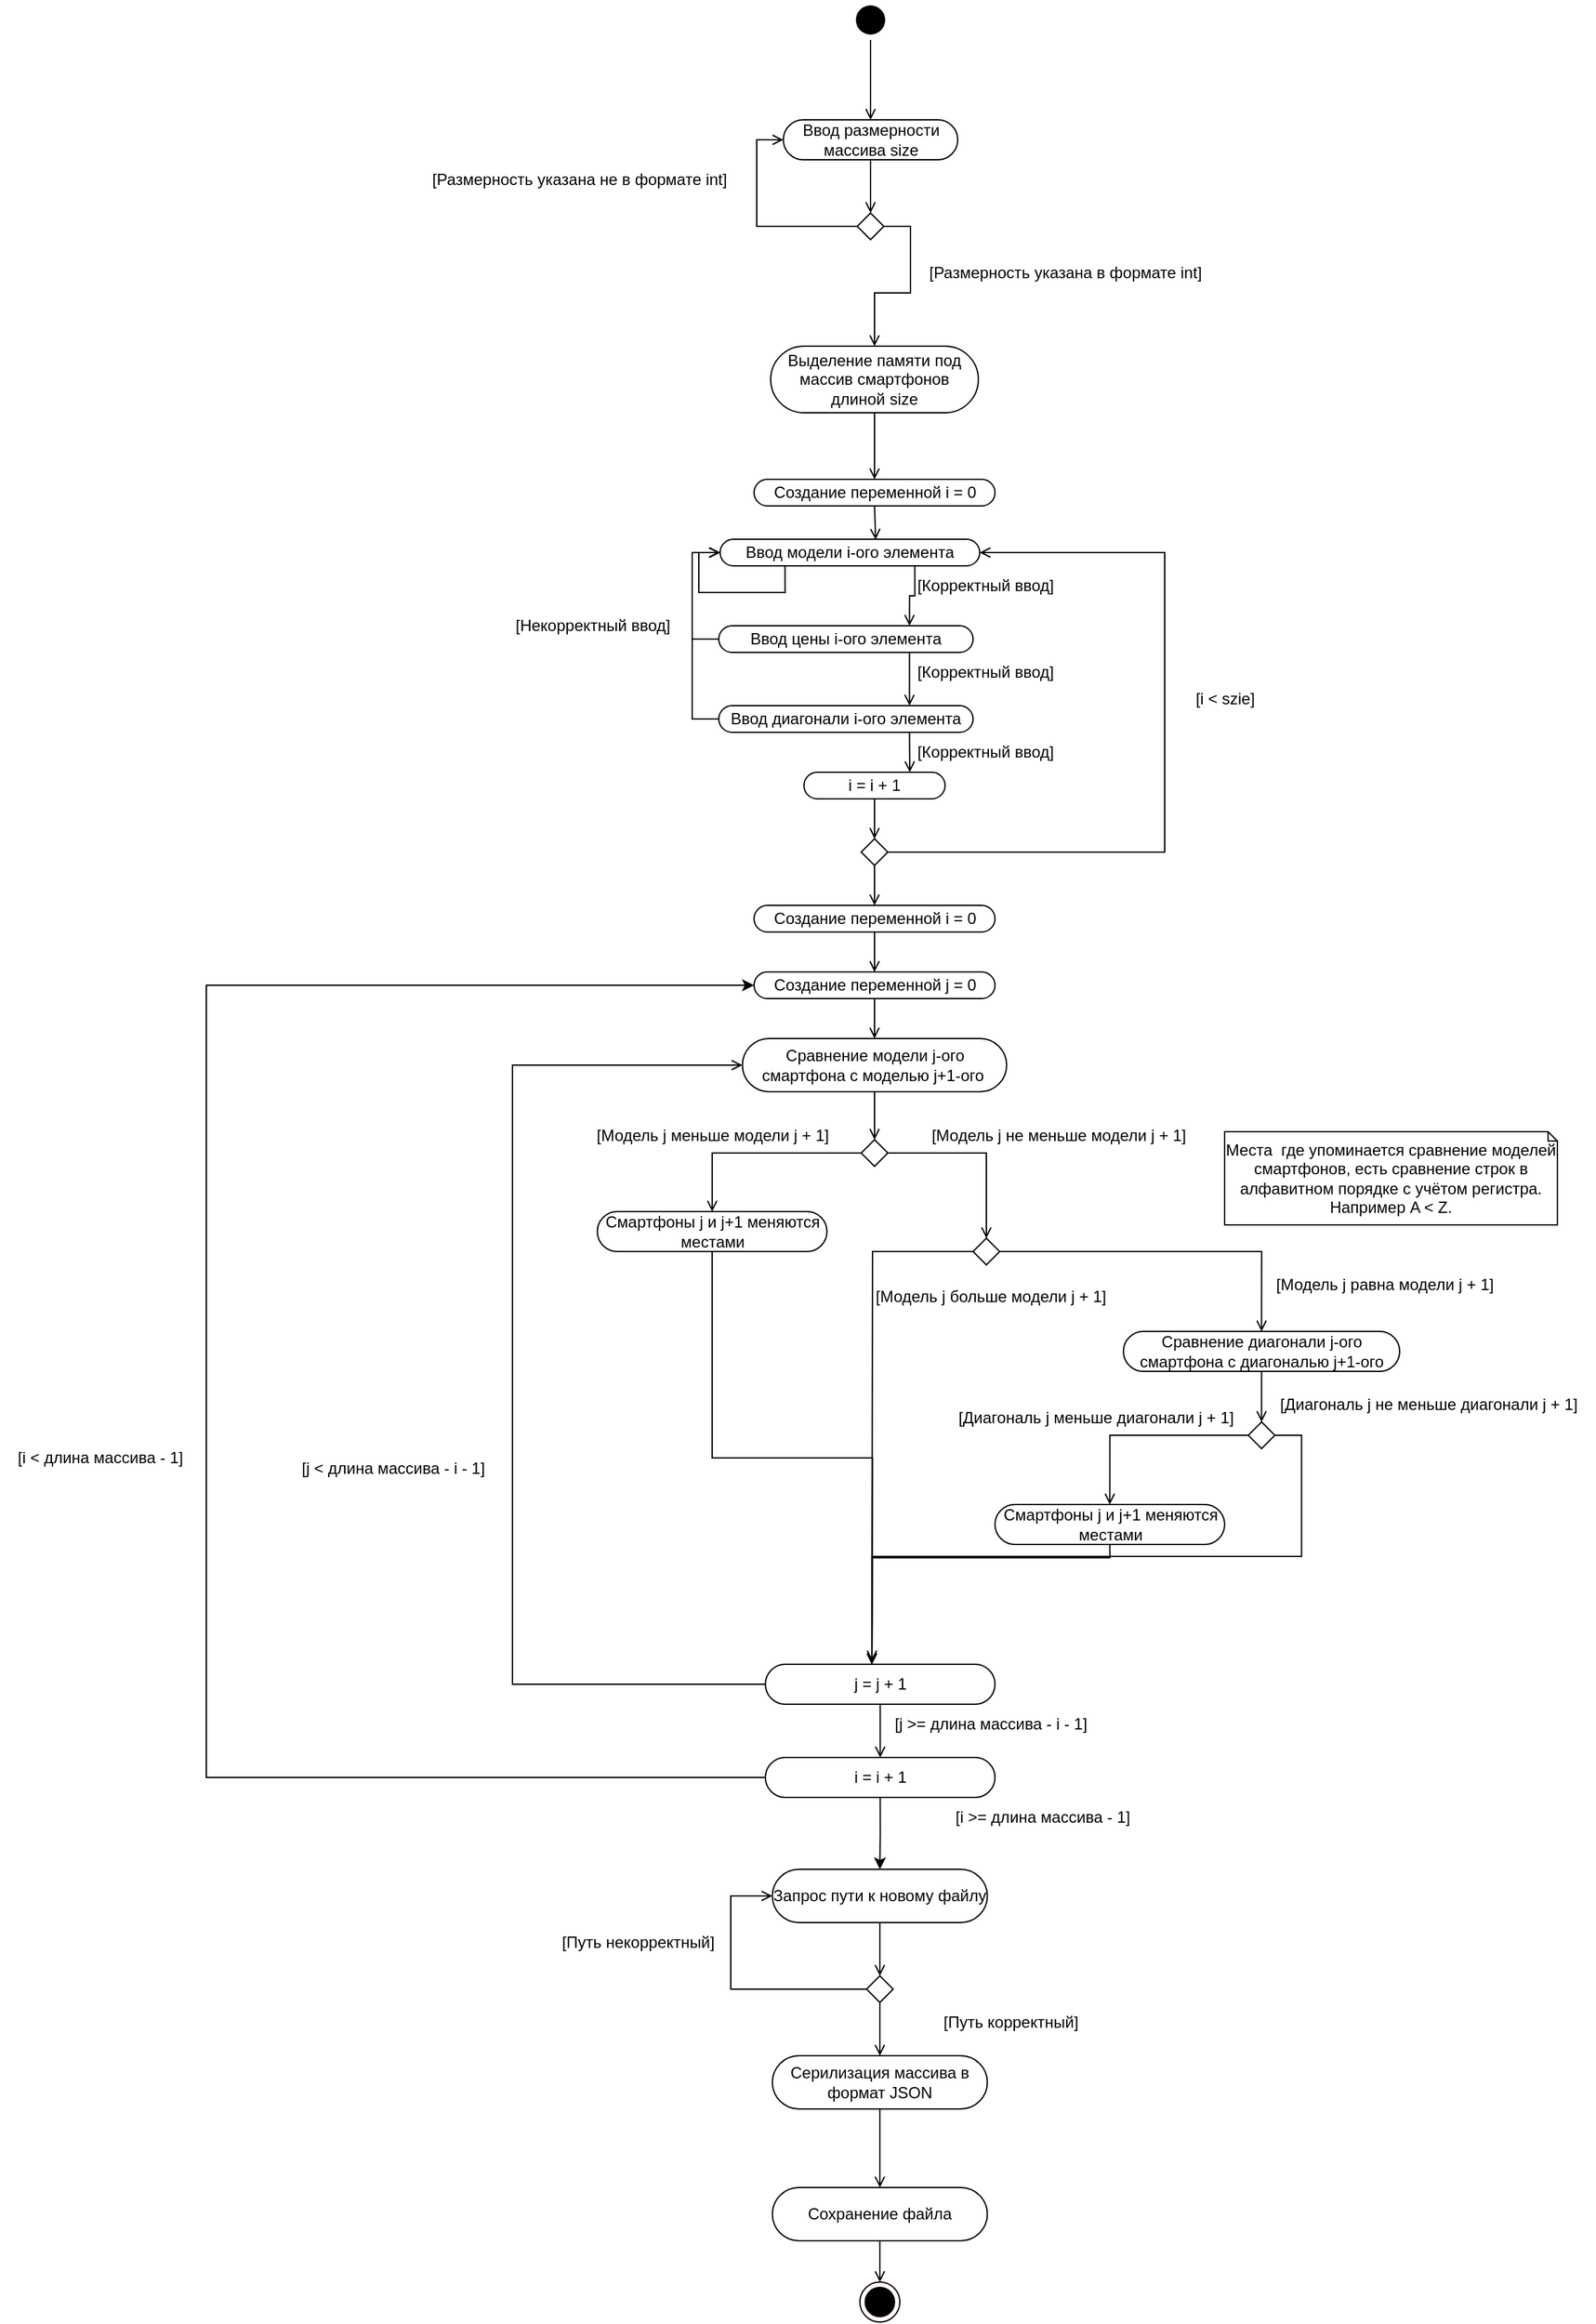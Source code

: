 <mxfile version="21.1.9" type="device">
  <diagram name="Страница 1" id="FUJyfEk33HiKqLZVbKmT">
    <mxGraphModel dx="1975" dy="663" grid="1" gridSize="10" guides="1" tooltips="1" connect="1" arrows="1" fold="1" page="1" pageScale="1" pageWidth="827" pageHeight="1169" math="0" shadow="0">
      <root>
        <mxCell id="0" />
        <mxCell id="1" parent="0" />
        <mxCell id="rsw7MymRpZkF1JD-pnbW-4" style="edgeStyle=orthogonalEdgeStyle;rounded=0;orthogonalLoop=1;jettySize=auto;html=1;exitX=0.5;exitY=1;exitDx=0;exitDy=0;endArrow=open;endFill=0;entryX=0.5;entryY=0.5;entryDx=0;entryDy=-15;entryPerimeter=0;" edge="1" parent="1" source="rsw7MymRpZkF1JD-pnbW-1" target="rsw7MymRpZkF1JD-pnbW-5">
          <mxGeometry relative="1" as="geometry">
            <mxPoint x="429" y="270" as="targetPoint" />
          </mxGeometry>
        </mxCell>
        <mxCell id="rsw7MymRpZkF1JD-pnbW-1" value="" style="ellipse;html=1;shape=endState;fillColor=#000000;strokeColor=none;" vertex="1" parent="1">
          <mxGeometry x="414" y="180" width="30" height="30" as="geometry" />
        </mxCell>
        <mxCell id="rsw7MymRpZkF1JD-pnbW-2" value="" style="ellipse;html=1;shape=endState;fillColor=#000000;strokeColor=#140000;" vertex="1" parent="1">
          <mxGeometry x="421" y="1894" width="30" height="30" as="geometry" />
        </mxCell>
        <mxCell id="rsw7MymRpZkF1JD-pnbW-7" style="edgeStyle=orthogonalEdgeStyle;rounded=0;orthogonalLoop=1;jettySize=auto;html=1;exitX=0.5;exitY=0.5;exitDx=0;exitDy=15;exitPerimeter=0;entryX=0.5;entryY=0;entryDx=0;entryDy=0;endArrow=open;endFill=0;" edge="1" parent="1" source="rsw7MymRpZkF1JD-pnbW-5" target="rsw7MymRpZkF1JD-pnbW-6">
          <mxGeometry relative="1" as="geometry" />
        </mxCell>
        <mxCell id="rsw7MymRpZkF1JD-pnbW-5" value="Ввод размерности массива size" style="html=1;dashed=0;whiteSpace=wrap;shape=mxgraph.dfd.start" vertex="1" parent="1">
          <mxGeometry x="363.5" y="270" width="131" height="30" as="geometry" />
        </mxCell>
        <mxCell id="rsw7MymRpZkF1JD-pnbW-9" style="edgeStyle=orthogonalEdgeStyle;rounded=0;orthogonalLoop=1;jettySize=auto;html=1;exitX=0;exitY=0.5;exitDx=0;exitDy=0;entryX=0;entryY=0.5;entryDx=0;entryDy=0;entryPerimeter=0;endArrow=open;endFill=0;" edge="1" parent="1" source="rsw7MymRpZkF1JD-pnbW-6" target="rsw7MymRpZkF1JD-pnbW-5">
          <mxGeometry relative="1" as="geometry">
            <mxPoint x="340" y="350.333" as="targetPoint" />
          </mxGeometry>
        </mxCell>
        <mxCell id="rsw7MymRpZkF1JD-pnbW-17" style="edgeStyle=orthogonalEdgeStyle;rounded=0;orthogonalLoop=1;jettySize=auto;html=1;exitX=1;exitY=0.5;exitDx=0;exitDy=0;entryX=0.5;entryY=0.5;entryDx=0;entryDy=-25;entryPerimeter=0;endArrow=open;endFill=0;" edge="1" parent="1" source="rsw7MymRpZkF1JD-pnbW-6" target="rsw7MymRpZkF1JD-pnbW-13">
          <mxGeometry relative="1" as="geometry" />
        </mxCell>
        <mxCell id="rsw7MymRpZkF1JD-pnbW-6" value="" style="rhombus;whiteSpace=wrap;html=1;" vertex="1" parent="1">
          <mxGeometry x="419" y="340" width="20" height="20" as="geometry" />
        </mxCell>
        <mxCell id="rsw7MymRpZkF1JD-pnbW-11" value="[Размерность указана не в формате int]" style="text;html=1;align=center;verticalAlign=middle;resizable=0;points=[];autosize=1;strokeColor=none;fillColor=none;" vertex="1" parent="1">
          <mxGeometry x="90" y="300" width="240" height="30" as="geometry" />
        </mxCell>
        <mxCell id="rsw7MymRpZkF1JD-pnbW-12" value="[Размерность указана в формате int]" style="text;html=1;align=center;verticalAlign=middle;resizable=0;points=[];autosize=1;strokeColor=none;fillColor=none;" vertex="1" parent="1">
          <mxGeometry x="460" y="370" width="230" height="30" as="geometry" />
        </mxCell>
        <mxCell id="rsw7MymRpZkF1JD-pnbW-16" style="edgeStyle=orthogonalEdgeStyle;rounded=0;orthogonalLoop=1;jettySize=auto;html=1;exitX=0.5;exitY=0.5;exitDx=0;exitDy=25;exitPerimeter=0;endArrow=open;endFill=0;entryX=0.5;entryY=0.5;entryDx=0;entryDy=-10;entryPerimeter=0;" edge="1" parent="1" source="rsw7MymRpZkF1JD-pnbW-13" target="rsw7MymRpZkF1JD-pnbW-18">
          <mxGeometry relative="1" as="geometry">
            <mxPoint x="432" y="550" as="targetPoint" />
          </mxGeometry>
        </mxCell>
        <mxCell id="rsw7MymRpZkF1JD-pnbW-13" value="Выделение памяти под массив смартфонов длиной size" style="html=1;dashed=0;whiteSpace=wrap;shape=mxgraph.dfd.start" vertex="1" parent="1">
          <mxGeometry x="354" y="440" width="156" height="50" as="geometry" />
        </mxCell>
        <mxCell id="rsw7MymRpZkF1JD-pnbW-61" style="edgeStyle=orthogonalEdgeStyle;rounded=0;orthogonalLoop=1;jettySize=auto;html=1;exitX=0.5;exitY=0.5;exitDx=0;exitDy=10;exitPerimeter=0;entryX=0.599;entryY=0.017;entryDx=0;entryDy=0;entryPerimeter=0;endArrow=open;endFill=0;" edge="1" parent="1" source="rsw7MymRpZkF1JD-pnbW-18" target="rsw7MymRpZkF1JD-pnbW-25">
          <mxGeometry relative="1" as="geometry" />
        </mxCell>
        <mxCell id="rsw7MymRpZkF1JD-pnbW-18" value="Создание переменной i = 0" style="html=1;dashed=0;whiteSpace=wrap;shape=mxgraph.dfd.start" vertex="1" parent="1">
          <mxGeometry x="341.5" y="540" width="181" height="20" as="geometry" />
        </mxCell>
        <mxCell id="rsw7MymRpZkF1JD-pnbW-21" style="edgeStyle=orthogonalEdgeStyle;rounded=0;orthogonalLoop=1;jettySize=auto;html=1;exitX=0.5;exitY=0.5;exitDx=0;exitDy=10;exitPerimeter=0;entryX=0.5;entryY=0;entryDx=0;entryDy=0;endArrow=open;endFill=0;" edge="1" parent="1" source="rsw7MymRpZkF1JD-pnbW-19" target="rsw7MymRpZkF1JD-pnbW-20">
          <mxGeometry relative="1" as="geometry" />
        </mxCell>
        <mxCell id="rsw7MymRpZkF1JD-pnbW-19" value="i = i + 1" style="html=1;dashed=0;whiteSpace=wrap;shape=mxgraph.dfd.start" vertex="1" parent="1">
          <mxGeometry x="379" y="760" width="106" height="20" as="geometry" />
        </mxCell>
        <mxCell id="rsw7MymRpZkF1JD-pnbW-23" style="edgeStyle=orthogonalEdgeStyle;rounded=0;orthogonalLoop=1;jettySize=auto;html=1;exitX=1;exitY=0.5;exitDx=0;exitDy=0;entryX=1;entryY=0.5;entryDx=0;entryDy=0;entryPerimeter=0;endArrow=open;endFill=0;" edge="1" parent="1" source="rsw7MymRpZkF1JD-pnbW-20" target="rsw7MymRpZkF1JD-pnbW-25">
          <mxGeometry relative="1" as="geometry">
            <mxPoint x="290" y="900" as="targetPoint" />
            <Array as="points">
              <mxPoint x="650" y="820" />
              <mxPoint x="650" y="595" />
            </Array>
          </mxGeometry>
        </mxCell>
        <mxCell id="rsw7MymRpZkF1JD-pnbW-60" style="edgeStyle=orthogonalEdgeStyle;rounded=0;orthogonalLoop=1;jettySize=auto;html=1;exitX=0.5;exitY=1;exitDx=0;exitDy=0;endArrow=open;endFill=0;entryX=0.5;entryY=0.5;entryDx=0;entryDy=-10;entryPerimeter=0;" edge="1" parent="1" source="rsw7MymRpZkF1JD-pnbW-20" target="rsw7MymRpZkF1JD-pnbW-62">
          <mxGeometry relative="1" as="geometry">
            <mxPoint x="432" y="860" as="targetPoint" />
          </mxGeometry>
        </mxCell>
        <mxCell id="rsw7MymRpZkF1JD-pnbW-20" value="" style="rhombus;whiteSpace=wrap;html=1;" vertex="1" parent="1">
          <mxGeometry x="422" y="810" width="20" height="20" as="geometry" />
        </mxCell>
        <mxCell id="rsw7MymRpZkF1JD-pnbW-32" style="edgeStyle=orthogonalEdgeStyle;rounded=0;orthogonalLoop=1;jettySize=auto;html=1;exitX=0.75;exitY=1;exitDx=0;exitDy=0;exitPerimeter=0;entryX=0.75;entryY=0;entryDx=0;entryDy=0;entryPerimeter=0;endArrow=open;endFill=0;" edge="1" parent="1" source="rsw7MymRpZkF1JD-pnbW-25" target="rsw7MymRpZkF1JD-pnbW-26">
          <mxGeometry relative="1" as="geometry">
            <mxPoint x="458.667" y="660" as="targetPoint" />
          </mxGeometry>
        </mxCell>
        <mxCell id="rsw7MymRpZkF1JD-pnbW-25" value="Ввод модели i-ого элемента" style="html=1;dashed=0;whiteSpace=wrap;shape=mxgraph.dfd.start" vertex="1" parent="1">
          <mxGeometry x="316" y="585" width="195" height="20" as="geometry" />
        </mxCell>
        <mxCell id="rsw7MymRpZkF1JD-pnbW-34" style="edgeStyle=orthogonalEdgeStyle;rounded=0;orthogonalLoop=1;jettySize=auto;html=1;exitX=0.75;exitY=1;exitDx=0;exitDy=0;exitPerimeter=0;entryX=0.75;entryY=0;entryDx=0;entryDy=0;entryPerimeter=0;endArrow=open;endFill=0;" edge="1" parent="1" source="rsw7MymRpZkF1JD-pnbW-26" target="rsw7MymRpZkF1JD-pnbW-27">
          <mxGeometry relative="1" as="geometry" />
        </mxCell>
        <mxCell id="rsw7MymRpZkF1JD-pnbW-46" style="edgeStyle=orthogonalEdgeStyle;rounded=0;orthogonalLoop=1;jettySize=auto;html=1;exitX=0;exitY=0.5;exitDx=0;exitDy=0;exitPerimeter=0;entryX=0;entryY=0.5;entryDx=0;entryDy=0;entryPerimeter=0;endArrow=open;endFill=0;" edge="1" parent="1" source="rsw7MymRpZkF1JD-pnbW-26" target="rsw7MymRpZkF1JD-pnbW-25">
          <mxGeometry relative="1" as="geometry" />
        </mxCell>
        <mxCell id="rsw7MymRpZkF1JD-pnbW-26" value="Ввод цены i-ого элемента" style="html=1;dashed=0;whiteSpace=wrap;shape=mxgraph.dfd.start" vertex="1" parent="1">
          <mxGeometry x="315" y="650" width="191" height="20" as="geometry" />
        </mxCell>
        <mxCell id="rsw7MymRpZkF1JD-pnbW-40" style="edgeStyle=orthogonalEdgeStyle;rounded=0;orthogonalLoop=1;jettySize=auto;html=1;exitX=0.75;exitY=1;exitDx=0;exitDy=0;exitPerimeter=0;entryX=0.75;entryY=0;entryDx=0;entryDy=0;entryPerimeter=0;endArrow=open;endFill=0;" edge="1" parent="1" source="rsw7MymRpZkF1JD-pnbW-27" target="rsw7MymRpZkF1JD-pnbW-19">
          <mxGeometry relative="1" as="geometry" />
        </mxCell>
        <mxCell id="rsw7MymRpZkF1JD-pnbW-44" style="edgeStyle=orthogonalEdgeStyle;rounded=0;orthogonalLoop=1;jettySize=auto;html=1;exitX=0;exitY=0.5;exitDx=0;exitDy=0;exitPerimeter=0;entryX=0;entryY=0.5;entryDx=0;entryDy=0;entryPerimeter=0;endArrow=open;endFill=0;" edge="1" parent="1" source="rsw7MymRpZkF1JD-pnbW-27" target="rsw7MymRpZkF1JD-pnbW-25">
          <mxGeometry relative="1" as="geometry" />
        </mxCell>
        <mxCell id="rsw7MymRpZkF1JD-pnbW-27" value="Ввод диагонали i-ого элемента" style="html=1;dashed=0;whiteSpace=wrap;shape=mxgraph.dfd.start" vertex="1" parent="1">
          <mxGeometry x="315" y="710" width="191" height="20" as="geometry" />
        </mxCell>
        <mxCell id="rsw7MymRpZkF1JD-pnbW-35" style="edgeStyle=orthogonalEdgeStyle;rounded=0;orthogonalLoop=1;jettySize=auto;html=1;exitX=0.5;exitY=0.5;exitDx=0;exitDy=10;exitPerimeter=0;" edge="1" parent="1" source="rsw7MymRpZkF1JD-pnbW-27" target="rsw7MymRpZkF1JD-pnbW-27">
          <mxGeometry relative="1" as="geometry" />
        </mxCell>
        <mxCell id="rsw7MymRpZkF1JD-pnbW-37" value="[Некорректный ввод]" style="text;html=1;align=center;verticalAlign=middle;resizable=0;points=[];autosize=1;strokeColor=none;fillColor=none;" vertex="1" parent="1">
          <mxGeometry x="150" y="635" width="140" height="30" as="geometry" />
        </mxCell>
        <mxCell id="rsw7MymRpZkF1JD-pnbW-38" value="[Корректный ввод]" style="text;html=1;align=center;verticalAlign=middle;resizable=0;points=[];autosize=1;strokeColor=none;fillColor=none;" vertex="1" parent="1">
          <mxGeometry x="450" y="605" width="130" height="30" as="geometry" />
        </mxCell>
        <mxCell id="rsw7MymRpZkF1JD-pnbW-39" value="[Корректный ввод]" style="text;html=1;align=center;verticalAlign=middle;resizable=0;points=[];autosize=1;strokeColor=none;fillColor=none;" vertex="1" parent="1">
          <mxGeometry x="450" y="670" width="130" height="30" as="geometry" />
        </mxCell>
        <mxCell id="rsw7MymRpZkF1JD-pnbW-42" value="[Корректный ввод]" style="text;html=1;align=center;verticalAlign=middle;resizable=0;points=[];autosize=1;strokeColor=none;fillColor=none;" vertex="1" parent="1">
          <mxGeometry x="450" y="730" width="130" height="30" as="geometry" />
        </mxCell>
        <mxCell id="rsw7MymRpZkF1JD-pnbW-43" value="[i &amp;lt; szie]" style="text;html=1;align=center;verticalAlign=middle;resizable=0;points=[];autosize=1;strokeColor=none;fillColor=none;" vertex="1" parent="1">
          <mxGeometry x="660" y="690" width="70" height="30" as="geometry" />
        </mxCell>
        <mxCell id="rsw7MymRpZkF1JD-pnbW-47" style="edgeStyle=orthogonalEdgeStyle;rounded=0;orthogonalLoop=1;jettySize=auto;html=1;exitX=0.25;exitY=1;exitDx=0;exitDy=0;exitPerimeter=0;entryX=0;entryY=0.5;entryDx=0;entryDy=0;entryPerimeter=0;endArrow=open;endFill=0;" edge="1" parent="1" source="rsw7MymRpZkF1JD-pnbW-25" target="rsw7MymRpZkF1JD-pnbW-25">
          <mxGeometry relative="1" as="geometry">
            <Array as="points">
              <mxPoint x="365" y="625" />
              <mxPoint x="300" y="625" />
              <mxPoint x="300" y="595" />
            </Array>
          </mxGeometry>
        </mxCell>
        <mxCell id="rsw7MymRpZkF1JD-pnbW-52" style="edgeStyle=orthogonalEdgeStyle;rounded=0;orthogonalLoop=1;jettySize=auto;html=1;exitX=0.5;exitY=0.5;exitDx=0;exitDy=20;exitPerimeter=0;entryX=0.5;entryY=0;entryDx=0;entryDy=0;endArrow=open;endFill=0;" edge="1" parent="1" source="rsw7MymRpZkF1JD-pnbW-48" target="rsw7MymRpZkF1JD-pnbW-50">
          <mxGeometry relative="1" as="geometry" />
        </mxCell>
        <mxCell id="rsw7MymRpZkF1JD-pnbW-48" value="Запрос пути к новому файлу" style="html=1;dashed=0;whiteSpace=wrap;shape=mxgraph.dfd.start" vertex="1" parent="1">
          <mxGeometry x="355.25" y="1584" width="161.5" height="40" as="geometry" />
        </mxCell>
        <mxCell id="rsw7MymRpZkF1JD-pnbW-59" style="edgeStyle=orthogonalEdgeStyle;rounded=0;orthogonalLoop=1;jettySize=auto;html=1;exitX=0.5;exitY=0.5;exitDx=0;exitDy=20;exitPerimeter=0;entryX=0.5;entryY=0;entryDx=0;entryDy=0;endArrow=open;endFill=0;" edge="1" parent="1" source="rsw7MymRpZkF1JD-pnbW-49" target="rsw7MymRpZkF1JD-pnbW-2">
          <mxGeometry relative="1" as="geometry" />
        </mxCell>
        <mxCell id="rsw7MymRpZkF1JD-pnbW-49" value="Сохранение файла" style="html=1;dashed=0;whiteSpace=wrap;shape=mxgraph.dfd.start" vertex="1" parent="1">
          <mxGeometry x="355.25" y="1823" width="161.5" height="40" as="geometry" />
        </mxCell>
        <mxCell id="rsw7MymRpZkF1JD-pnbW-53" style="edgeStyle=orthogonalEdgeStyle;rounded=0;orthogonalLoop=1;jettySize=auto;html=1;exitX=0;exitY=0.5;exitDx=0;exitDy=0;entryX=0;entryY=0.5;entryDx=0;entryDy=0;entryPerimeter=0;endArrow=open;endFill=0;" edge="1" parent="1" source="rsw7MymRpZkF1JD-pnbW-50" target="rsw7MymRpZkF1JD-pnbW-48">
          <mxGeometry relative="1" as="geometry">
            <Array as="points">
              <mxPoint x="324" y="1674" />
              <mxPoint x="324" y="1604" />
            </Array>
          </mxGeometry>
        </mxCell>
        <mxCell id="rsw7MymRpZkF1JD-pnbW-57" style="edgeStyle=orthogonalEdgeStyle;rounded=0;orthogonalLoop=1;jettySize=auto;html=1;exitX=0.5;exitY=1;exitDx=0;exitDy=0;entryX=0.5;entryY=0.5;entryDx=0;entryDy=-20;entryPerimeter=0;endArrow=open;endFill=0;" edge="1" parent="1" source="rsw7MymRpZkF1JD-pnbW-50" target="rsw7MymRpZkF1JD-pnbW-56">
          <mxGeometry relative="1" as="geometry" />
        </mxCell>
        <mxCell id="rsw7MymRpZkF1JD-pnbW-50" value="" style="rhombus;whiteSpace=wrap;html=1;" vertex="1" parent="1">
          <mxGeometry x="426" y="1664" width="20" height="20" as="geometry" />
        </mxCell>
        <mxCell id="rsw7MymRpZkF1JD-pnbW-54" value="[Путь некорректный]" style="text;html=1;align=center;verticalAlign=middle;resizable=0;points=[];autosize=1;strokeColor=none;fillColor=none;" vertex="1" parent="1">
          <mxGeometry x="184" y="1624" width="140" height="30" as="geometry" />
        </mxCell>
        <mxCell id="rsw7MymRpZkF1JD-pnbW-55" value="[Путь корректный]" style="text;html=1;align=center;verticalAlign=middle;resizable=0;points=[];autosize=1;strokeColor=none;fillColor=none;" vertex="1" parent="1">
          <mxGeometry x="474" y="1684" width="120" height="30" as="geometry" />
        </mxCell>
        <mxCell id="rsw7MymRpZkF1JD-pnbW-58" style="edgeStyle=orthogonalEdgeStyle;rounded=0;orthogonalLoop=1;jettySize=auto;html=1;exitX=0.5;exitY=0.5;exitDx=0;exitDy=20;exitPerimeter=0;entryX=0.5;entryY=0.5;entryDx=0;entryDy=-20;entryPerimeter=0;endArrow=open;endFill=0;" edge="1" parent="1" source="rsw7MymRpZkF1JD-pnbW-56" target="rsw7MymRpZkF1JD-pnbW-49">
          <mxGeometry relative="1" as="geometry" />
        </mxCell>
        <mxCell id="rsw7MymRpZkF1JD-pnbW-56" value="Серилизация массива в формат JSON" style="html=1;dashed=0;whiteSpace=wrap;shape=mxgraph.dfd.start" vertex="1" parent="1">
          <mxGeometry x="355.25" y="1724" width="161.5" height="40" as="geometry" />
        </mxCell>
        <mxCell id="rsw7MymRpZkF1JD-pnbW-64" style="edgeStyle=orthogonalEdgeStyle;rounded=0;orthogonalLoop=1;jettySize=auto;html=1;exitX=0.5;exitY=0.5;exitDx=0;exitDy=10;exitPerimeter=0;entryX=0.5;entryY=0.5;entryDx=0;entryDy=-10;entryPerimeter=0;endArrow=open;endFill=0;" edge="1" parent="1" source="rsw7MymRpZkF1JD-pnbW-62" target="rsw7MymRpZkF1JD-pnbW-63">
          <mxGeometry relative="1" as="geometry" />
        </mxCell>
        <mxCell id="rsw7MymRpZkF1JD-pnbW-62" value="Создание переменной i = 0" style="html=1;dashed=0;whiteSpace=wrap;shape=mxgraph.dfd.start" vertex="1" parent="1">
          <mxGeometry x="341.5" y="860" width="181" height="20" as="geometry" />
        </mxCell>
        <mxCell id="rsw7MymRpZkF1JD-pnbW-65" style="edgeStyle=orthogonalEdgeStyle;rounded=0;orthogonalLoop=1;jettySize=auto;html=1;exitX=0.5;exitY=0.5;exitDx=0;exitDy=10;exitPerimeter=0;endArrow=open;endFill=0;entryX=0.5;entryY=0.5;entryDx=0;entryDy=-20;entryPerimeter=0;" edge="1" parent="1" source="rsw7MymRpZkF1JD-pnbW-63" target="rsw7MymRpZkF1JD-pnbW-66">
          <mxGeometry relative="1" as="geometry">
            <mxPoint x="432" y="960" as="targetPoint" />
          </mxGeometry>
        </mxCell>
        <mxCell id="rsw7MymRpZkF1JD-pnbW-63" value="Создание переменной j = 0" style="html=1;dashed=0;whiteSpace=wrap;shape=mxgraph.dfd.start" vertex="1" parent="1">
          <mxGeometry x="341.5" y="910" width="181" height="20" as="geometry" />
        </mxCell>
        <mxCell id="rsw7MymRpZkF1JD-pnbW-68" style="edgeStyle=orthogonalEdgeStyle;rounded=0;orthogonalLoop=1;jettySize=auto;html=1;exitX=0.5;exitY=0.5;exitDx=0;exitDy=20;exitPerimeter=0;entryX=0;entryY=0.5;entryDx=0;entryDy=0;endArrow=open;endFill=0;" edge="1" parent="1" source="rsw7MymRpZkF1JD-pnbW-66" target="rsw7MymRpZkF1JD-pnbW-67">
          <mxGeometry relative="1" as="geometry" />
        </mxCell>
        <mxCell id="rsw7MymRpZkF1JD-pnbW-66" value="Сравнение модели j-ого смартфона с моделью j+1-ого&amp;nbsp;" style="html=1;dashed=0;whiteSpace=wrap;shape=mxgraph.dfd.start" vertex="1" parent="1">
          <mxGeometry x="332.75" y="960" width="198.5" height="40" as="geometry" />
        </mxCell>
        <mxCell id="rsw7MymRpZkF1JD-pnbW-70" style="edgeStyle=orthogonalEdgeStyle;rounded=0;orthogonalLoop=1;jettySize=auto;html=1;exitX=0.5;exitY=1;exitDx=0;exitDy=0;endArrow=open;endFill=0;" edge="1" parent="1" source="rsw7MymRpZkF1JD-pnbW-67" target="rsw7MymRpZkF1JD-pnbW-71">
          <mxGeometry relative="1" as="geometry">
            <mxPoint x="360" y="1100" as="targetPoint" />
          </mxGeometry>
        </mxCell>
        <mxCell id="rsw7MymRpZkF1JD-pnbW-74" style="edgeStyle=orthogonalEdgeStyle;rounded=0;orthogonalLoop=1;jettySize=auto;html=1;exitX=0.5;exitY=0;exitDx=0;exitDy=0;entryX=0;entryY=0.5;entryDx=0;entryDy=0;endArrow=open;endFill=0;" edge="1" parent="1" source="rsw7MymRpZkF1JD-pnbW-67" target="rsw7MymRpZkF1JD-pnbW-73">
          <mxGeometry relative="1" as="geometry" />
        </mxCell>
        <mxCell id="rsw7MymRpZkF1JD-pnbW-67" value="" style="rhombus;whiteSpace=wrap;html=1;direction=south;" vertex="1" parent="1">
          <mxGeometry x="422" y="1036" width="20" height="20" as="geometry" />
        </mxCell>
        <mxCell id="rsw7MymRpZkF1JD-pnbW-92" style="edgeStyle=orthogonalEdgeStyle;rounded=0;orthogonalLoop=1;jettySize=auto;html=1;exitX=0.5;exitY=0.5;exitDx=0;exitDy=15;exitPerimeter=0;endArrow=open;endFill=0;" edge="1" parent="1" source="rsw7MymRpZkF1JD-pnbW-71">
          <mxGeometry relative="1" as="geometry">
            <mxPoint x="430" y="1430" as="targetPoint" />
          </mxGeometry>
        </mxCell>
        <mxCell id="rsw7MymRpZkF1JD-pnbW-71" value="Смартфоны j и j+1 меняются местами" style="html=1;dashed=0;whiteSpace=wrap;shape=mxgraph.dfd.start" vertex="1" parent="1">
          <mxGeometry x="223.75" y="1090" width="172.5" height="30" as="geometry" />
        </mxCell>
        <mxCell id="rsw7MymRpZkF1JD-pnbW-72" value="[Модель j меньше модели j + 1]" style="text;html=1;align=center;verticalAlign=middle;resizable=0;points=[];autosize=1;strokeColor=none;fillColor=none;" vertex="1" parent="1">
          <mxGeometry x="210" y="1018" width="200" height="30" as="geometry" />
        </mxCell>
        <mxCell id="rsw7MymRpZkF1JD-pnbW-76" style="edgeStyle=orthogonalEdgeStyle;rounded=0;orthogonalLoop=1;jettySize=auto;html=1;exitX=0.5;exitY=1;exitDx=0;exitDy=0;endArrow=open;endFill=0;" edge="1" parent="1" source="rsw7MymRpZkF1JD-pnbW-73">
          <mxGeometry relative="1" as="geometry">
            <mxPoint x="430" y="1430" as="targetPoint" />
          </mxGeometry>
        </mxCell>
        <mxCell id="rsw7MymRpZkF1JD-pnbW-79" style="edgeStyle=orthogonalEdgeStyle;rounded=0;orthogonalLoop=1;jettySize=auto;html=1;exitX=0.5;exitY=0;exitDx=0;exitDy=0;endArrow=open;endFill=0;entryX=0.5;entryY=0.5;entryDx=0;entryDy=-15;entryPerimeter=0;" edge="1" parent="1" source="rsw7MymRpZkF1JD-pnbW-73" target="rsw7MymRpZkF1JD-pnbW-81">
          <mxGeometry relative="1" as="geometry">
            <mxPoint x="720" y="1180" as="targetPoint" />
          </mxGeometry>
        </mxCell>
        <mxCell id="rsw7MymRpZkF1JD-pnbW-73" value="" style="rhombus;whiteSpace=wrap;html=1;direction=south;" vertex="1" parent="1">
          <mxGeometry x="506" y="1110" width="20" height="20" as="geometry" />
        </mxCell>
        <mxCell id="rsw7MymRpZkF1JD-pnbW-75" value="[Модель j не меньше модели j + 1]" style="text;html=1;align=center;verticalAlign=middle;resizable=0;points=[];autosize=1;strokeColor=none;fillColor=none;" vertex="1" parent="1">
          <mxGeometry x="465" y="1018" width="210" height="30" as="geometry" />
        </mxCell>
        <mxCell id="rsw7MymRpZkF1JD-pnbW-77" value="[Модель j больше модели j + 1]" style="text;html=1;align=center;verticalAlign=middle;resizable=0;points=[];autosize=1;strokeColor=none;fillColor=none;" vertex="1" parent="1">
          <mxGeometry x="419" y="1139" width="200" height="30" as="geometry" />
        </mxCell>
        <mxCell id="rsw7MymRpZkF1JD-pnbW-78" value="Места&amp;nbsp; где упоминается сравнение моделей смартфонов, есть сравнение строк в алфавитном порядке с учётом регистра. Например A &amp;lt; Z." style="shape=note;whiteSpace=wrap;html=1;backgroundOutline=1;darkOpacity=0.05;size=7;" vertex="1" parent="1">
          <mxGeometry x="695" y="1030" width="250" height="70" as="geometry" />
        </mxCell>
        <mxCell id="rsw7MymRpZkF1JD-pnbW-80" value="[Модель j равна модели j + 1]" style="text;html=1;align=center;verticalAlign=middle;resizable=0;points=[];autosize=1;strokeColor=none;fillColor=none;" vertex="1" parent="1">
          <mxGeometry x="720" y="1130" width="190" height="30" as="geometry" />
        </mxCell>
        <mxCell id="rsw7MymRpZkF1JD-pnbW-83" style="edgeStyle=orthogonalEdgeStyle;rounded=0;orthogonalLoop=1;jettySize=auto;html=1;exitX=0.5;exitY=0.5;exitDx=0;exitDy=15;exitPerimeter=0;entryX=0;entryY=0.5;entryDx=0;entryDy=0;endArrow=open;endFill=0;" edge="1" parent="1" source="rsw7MymRpZkF1JD-pnbW-81" target="rsw7MymRpZkF1JD-pnbW-82">
          <mxGeometry relative="1" as="geometry" />
        </mxCell>
        <mxCell id="rsw7MymRpZkF1JD-pnbW-81" value="Сравнение диагонали j-ого смартфона с диагональю j+1-ого" style="html=1;dashed=0;whiteSpace=wrap;shape=mxgraph.dfd.start" vertex="1" parent="1">
          <mxGeometry x="619" y="1180" width="207.5" height="30" as="geometry" />
        </mxCell>
        <mxCell id="rsw7MymRpZkF1JD-pnbW-86" style="edgeStyle=orthogonalEdgeStyle;rounded=0;orthogonalLoop=1;jettySize=auto;html=1;exitX=0.5;exitY=0;exitDx=0;exitDy=0;endArrow=open;endFill=0;" edge="1" parent="1" source="rsw7MymRpZkF1JD-pnbW-82">
          <mxGeometry relative="1" as="geometry">
            <mxPoint x="430" y="1430" as="targetPoint" />
          </mxGeometry>
        </mxCell>
        <mxCell id="rsw7MymRpZkF1JD-pnbW-89" style="edgeStyle=orthogonalEdgeStyle;rounded=0;orthogonalLoop=1;jettySize=auto;html=1;exitX=0.5;exitY=1;exitDx=0;exitDy=0;endArrow=open;endFill=0;entryX=0.5;entryY=0.5;entryDx=0;entryDy=-15;entryPerimeter=0;" edge="1" parent="1" source="rsw7MymRpZkF1JD-pnbW-82" target="rsw7MymRpZkF1JD-pnbW-90">
          <mxGeometry relative="1" as="geometry">
            <mxPoint x="610" y="1320" as="targetPoint" />
          </mxGeometry>
        </mxCell>
        <mxCell id="rsw7MymRpZkF1JD-pnbW-82" value="" style="rhombus;whiteSpace=wrap;html=1;direction=south;" vertex="1" parent="1">
          <mxGeometry x="712.75" y="1248" width="20" height="20" as="geometry" />
        </mxCell>
        <mxCell id="rsw7MymRpZkF1JD-pnbW-87" value="[Диагональ j меньше диагонали j + 1]" style="text;html=1;align=center;verticalAlign=middle;resizable=0;points=[];autosize=1;strokeColor=none;fillColor=none;" vertex="1" parent="1">
          <mxGeometry x="482.75" y="1230" width="230" height="30" as="geometry" />
        </mxCell>
        <mxCell id="rsw7MymRpZkF1JD-pnbW-103" style="edgeStyle=orthogonalEdgeStyle;rounded=0;orthogonalLoop=1;jettySize=auto;html=1;exitX=0.5;exitY=0.5;exitDx=0;exitDy=15;exitPerimeter=0;endArrow=open;endFill=0;entryX=0.464;entryY=-0.072;entryDx=0;entryDy=0;entryPerimeter=0;" edge="1" parent="1" source="rsw7MymRpZkF1JD-pnbW-90" target="rsw7MymRpZkF1JD-pnbW-93">
          <mxGeometry relative="1" as="geometry">
            <Array as="points">
              <mxPoint x="609" y="1350" />
              <mxPoint x="430" y="1350" />
            </Array>
          </mxGeometry>
        </mxCell>
        <mxCell id="rsw7MymRpZkF1JD-pnbW-90" value="Смартфоны j и j+1 меняются местами" style="html=1;dashed=0;whiteSpace=wrap;shape=mxgraph.dfd.start" vertex="1" parent="1">
          <mxGeometry x="522.5" y="1310" width="172.5" height="30" as="geometry" />
        </mxCell>
        <mxCell id="rsw7MymRpZkF1JD-pnbW-91" value="[Диагональ j не меньше диагонали j + 1]" style="text;html=1;align=center;verticalAlign=middle;resizable=0;points=[];autosize=1;strokeColor=none;fillColor=none;" vertex="1" parent="1">
          <mxGeometry x="722.75" y="1220" width="250" height="30" as="geometry" />
        </mxCell>
        <mxCell id="rsw7MymRpZkF1JD-pnbW-94" style="edgeStyle=orthogonalEdgeStyle;rounded=0;orthogonalLoop=1;jettySize=auto;html=1;exitX=0;exitY=0.5;exitDx=0;exitDy=0;exitPerimeter=0;entryX=0;entryY=0.5;entryDx=0;entryDy=0;entryPerimeter=0;endArrow=open;endFill=0;" edge="1" parent="1" source="rsw7MymRpZkF1JD-pnbW-93" target="rsw7MymRpZkF1JD-pnbW-66">
          <mxGeometry relative="1" as="geometry">
            <Array as="points">
              <mxPoint x="160" y="1445" />
              <mxPoint x="160" y="980" />
            </Array>
          </mxGeometry>
        </mxCell>
        <mxCell id="rsw7MymRpZkF1JD-pnbW-99" style="edgeStyle=orthogonalEdgeStyle;rounded=0;orthogonalLoop=1;jettySize=auto;html=1;exitX=0.5;exitY=0.5;exitDx=0;exitDy=15;exitPerimeter=0;entryX=0.5;entryY=0.5;entryDx=0;entryDy=-15;entryPerimeter=0;endArrow=open;endFill=0;" edge="1" parent="1" source="rsw7MymRpZkF1JD-pnbW-93" target="rsw7MymRpZkF1JD-pnbW-97">
          <mxGeometry relative="1" as="geometry" />
        </mxCell>
        <mxCell id="rsw7MymRpZkF1JD-pnbW-93" value="j = j + 1" style="html=1;dashed=0;whiteSpace=wrap;shape=mxgraph.dfd.start" vertex="1" parent="1">
          <mxGeometry x="350" y="1430" width="172.5" height="30" as="geometry" />
        </mxCell>
        <mxCell id="rsw7MymRpZkF1JD-pnbW-95" value="[j &amp;lt; длина массива - i - 1]" style="text;html=1;align=center;verticalAlign=middle;resizable=0;points=[];autosize=1;strokeColor=none;fillColor=none;" vertex="1" parent="1">
          <mxGeometry x="-10" y="1268" width="160" height="30" as="geometry" />
        </mxCell>
        <mxCell id="rsw7MymRpZkF1JD-pnbW-96" value="[j &amp;gt;= длина массива - i - 1]" style="text;html=1;align=center;verticalAlign=middle;resizable=0;points=[];autosize=1;strokeColor=none;fillColor=none;" vertex="1" parent="1">
          <mxGeometry x="434" y="1460" width="170" height="30" as="geometry" />
        </mxCell>
        <mxCell id="rsw7MymRpZkF1JD-pnbW-98" style="edgeStyle=orthogonalEdgeStyle;rounded=0;orthogonalLoop=1;jettySize=auto;html=1;exitX=0;exitY=0.5;exitDx=0;exitDy=0;exitPerimeter=0;entryX=0;entryY=0.5;entryDx=0;entryDy=0;entryPerimeter=0;" edge="1" parent="1" source="rsw7MymRpZkF1JD-pnbW-97" target="rsw7MymRpZkF1JD-pnbW-63">
          <mxGeometry relative="1" as="geometry">
            <Array as="points">
              <mxPoint x="-70" y="1515" />
              <mxPoint x="-70" y="920" />
            </Array>
          </mxGeometry>
        </mxCell>
        <mxCell id="rsw7MymRpZkF1JD-pnbW-102" style="edgeStyle=orthogonalEdgeStyle;rounded=0;orthogonalLoop=1;jettySize=auto;html=1;exitX=0.5;exitY=0.5;exitDx=0;exitDy=15;exitPerimeter=0;entryX=0.5;entryY=0.5;entryDx=0;entryDy=-20;entryPerimeter=0;" edge="1" parent="1" source="rsw7MymRpZkF1JD-pnbW-97" target="rsw7MymRpZkF1JD-pnbW-48">
          <mxGeometry relative="1" as="geometry" />
        </mxCell>
        <mxCell id="rsw7MymRpZkF1JD-pnbW-97" value="i = i + 1" style="html=1;dashed=0;whiteSpace=wrap;shape=mxgraph.dfd.start" vertex="1" parent="1">
          <mxGeometry x="350" y="1500" width="172.5" height="30" as="geometry" />
        </mxCell>
        <mxCell id="rsw7MymRpZkF1JD-pnbW-100" value="[i &amp;lt; длина массива - 1]" style="text;html=1;align=center;verticalAlign=middle;resizable=0;points=[];autosize=1;strokeColor=none;fillColor=none;" vertex="1" parent="1">
          <mxGeometry x="-225" y="1260" width="150" height="30" as="geometry" />
        </mxCell>
        <mxCell id="rsw7MymRpZkF1JD-pnbW-101" value="[i &amp;gt;= длина массива - 1]" style="text;html=1;align=center;verticalAlign=middle;resizable=0;points=[];autosize=1;strokeColor=none;fillColor=none;" vertex="1" parent="1">
          <mxGeometry x="482.75" y="1530" width="150" height="30" as="geometry" />
        </mxCell>
      </root>
    </mxGraphModel>
  </diagram>
</mxfile>

